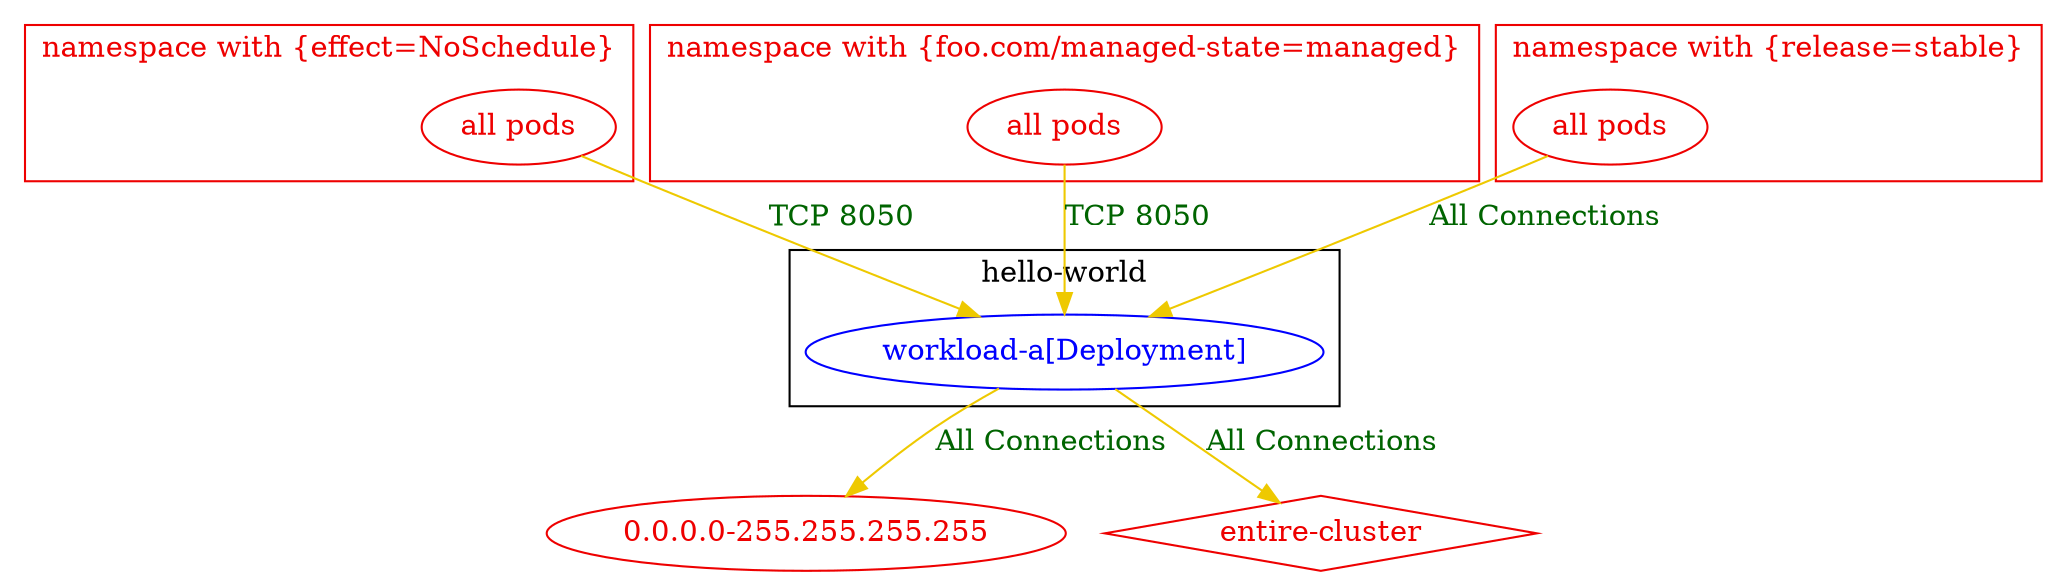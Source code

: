 digraph {
	subgraph "cluster_hello_world" {
		color="black"
		fontcolor="black"
		"hello-world/workload-a[Deployment]" [label="workload-a[Deployment]" color="blue" fontcolor="blue"]
		label="hello-world"
	}
	subgraph "cluster_namespace with {effect=NoSchedule}" {
		color="red2"
		fontcolor="red2"
		"all pods_in_namespace with {effect=NoSchedule}" [label="all pods" color="red2" fontcolor="red2"]
		label="namespace with {effect=NoSchedule}"
	}
	subgraph "cluster_namespace with {foo.com/managed_state=managed}" {
		color="red2"
		fontcolor="red2"
		"all pods_in_namespace with {foo.com/managed-state=managed}" [label="all pods" color="red2" fontcolor="red2"]
		label="namespace with {foo.com/managed-state=managed}"
	}
	subgraph "cluster_namespace with {release=stable}" {
		color="red2"
		fontcolor="red2"
		"all pods_in_namespace with {release=stable}" [label="all pods" color="red2" fontcolor="red2"]
		label="namespace with {release=stable}"
	}
	"0.0.0.0-255.255.255.255" [label="0.0.0.0-255.255.255.255" color="red2" fontcolor="red2"]
	"entire-cluster" [label="entire-cluster" color="red2" fontcolor="red2" shape=diamond]
	"all pods_in_namespace with {effect=NoSchedule}" -> "hello-world/workload-a[Deployment]" [label="TCP 8050" color="gold2" fontcolor="darkgreen"]
	"all pods_in_namespace with {foo.com/managed-state=managed}" -> "hello-world/workload-a[Deployment]" [label="TCP 8050" color="gold2" fontcolor="darkgreen"]
	"all pods_in_namespace with {release=stable}" -> "hello-world/workload-a[Deployment]" [label="All Connections" color="gold2" fontcolor="darkgreen"]
	"hello-world/workload-a[Deployment]" -> "0.0.0.0-255.255.255.255" [label="All Connections" color="gold2" fontcolor="darkgreen"]
	"hello-world/workload-a[Deployment]" -> "entire-cluster" [label="All Connections" color="gold2" fontcolor="darkgreen"]
}